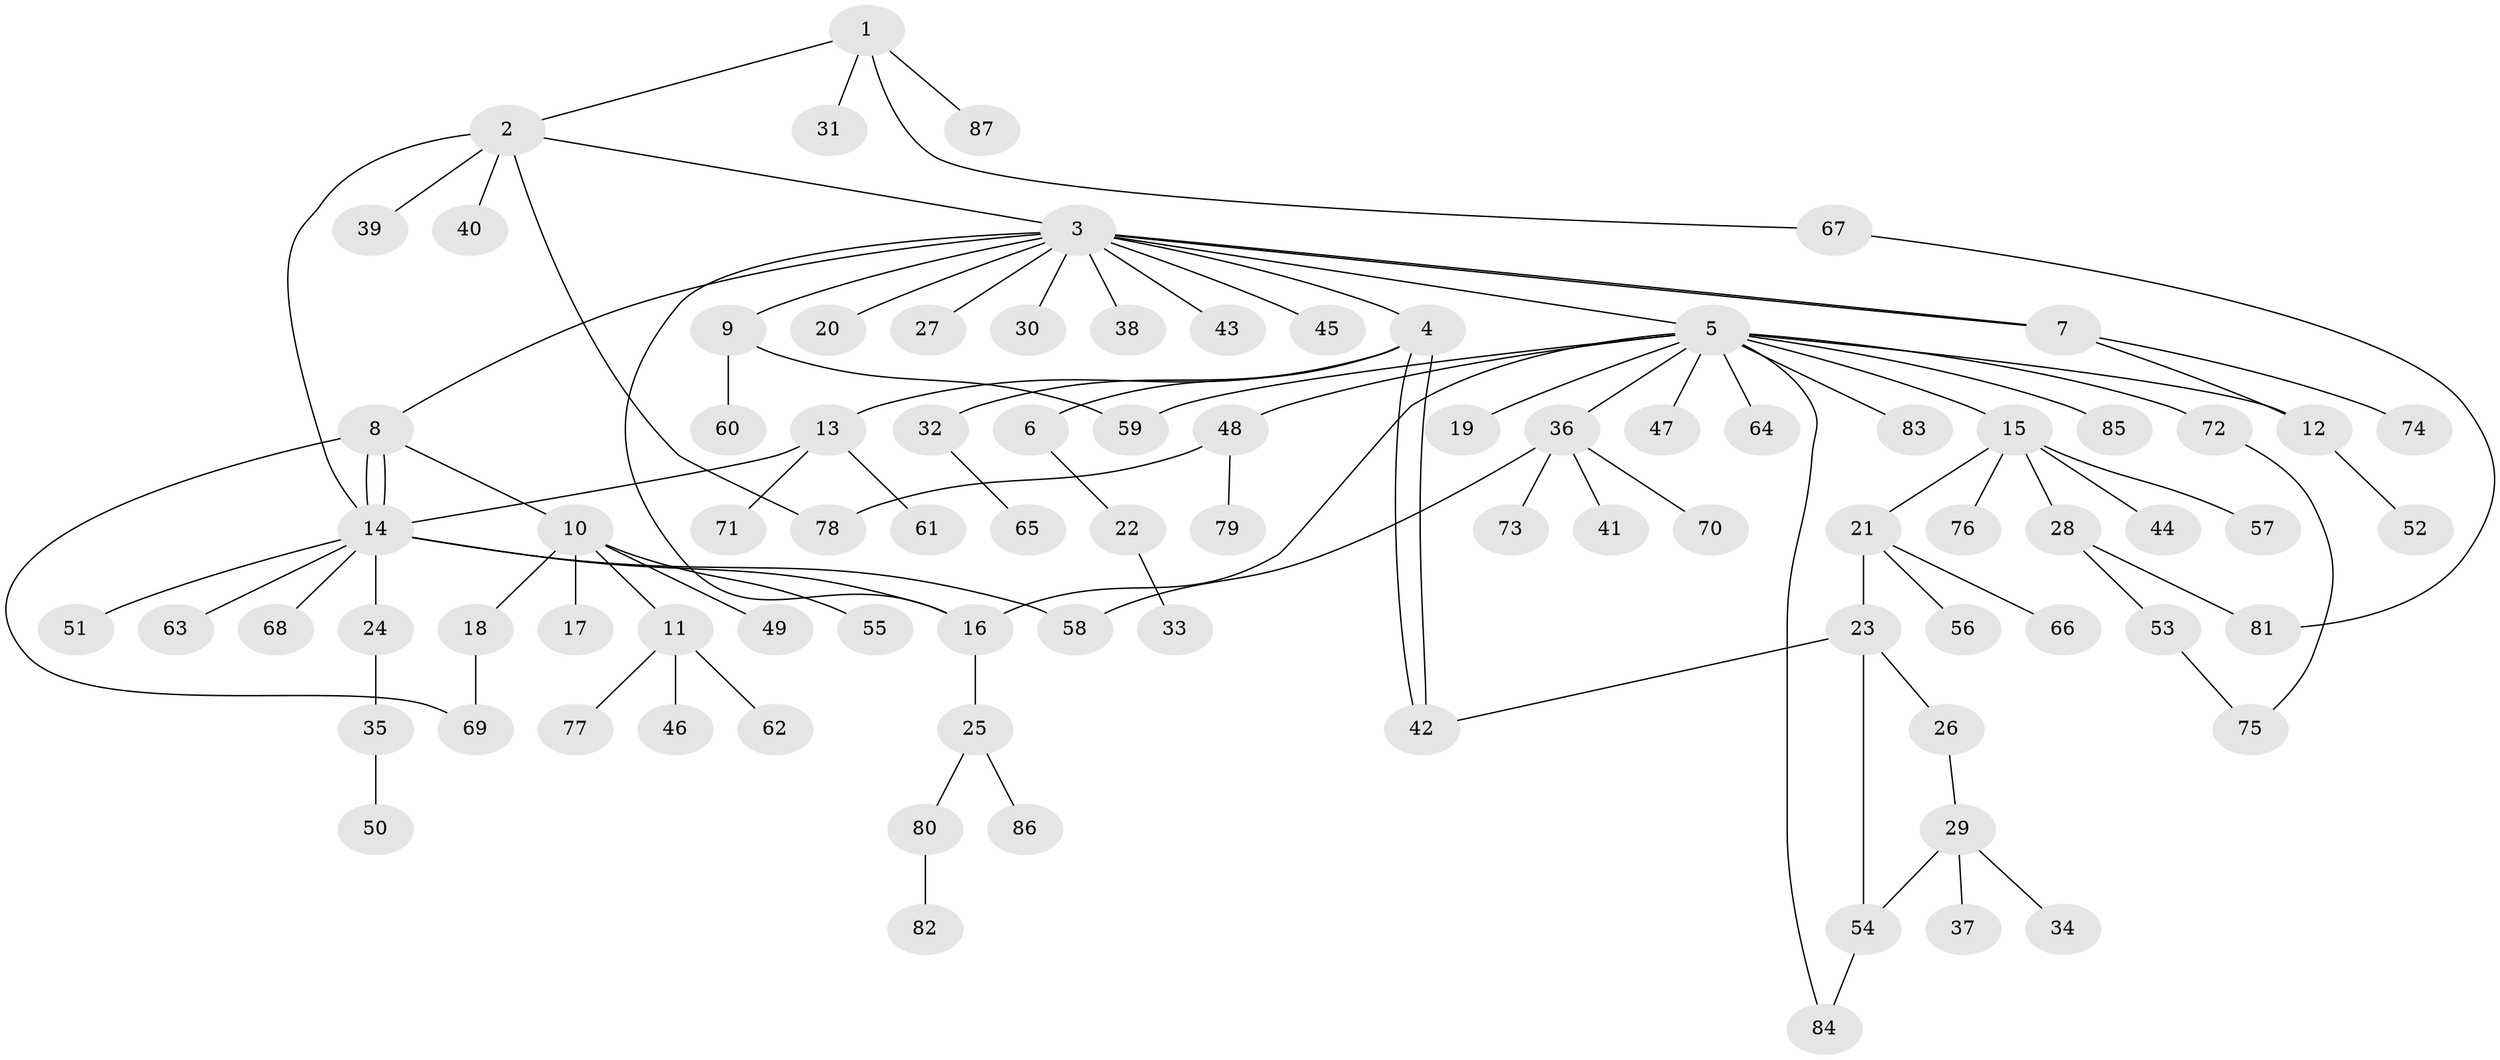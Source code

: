 // Generated by graph-tools (version 1.1) at 2025/49/03/09/25 03:49:48]
// undirected, 87 vertices, 103 edges
graph export_dot {
graph [start="1"]
  node [color=gray90,style=filled];
  1;
  2;
  3;
  4;
  5;
  6;
  7;
  8;
  9;
  10;
  11;
  12;
  13;
  14;
  15;
  16;
  17;
  18;
  19;
  20;
  21;
  22;
  23;
  24;
  25;
  26;
  27;
  28;
  29;
  30;
  31;
  32;
  33;
  34;
  35;
  36;
  37;
  38;
  39;
  40;
  41;
  42;
  43;
  44;
  45;
  46;
  47;
  48;
  49;
  50;
  51;
  52;
  53;
  54;
  55;
  56;
  57;
  58;
  59;
  60;
  61;
  62;
  63;
  64;
  65;
  66;
  67;
  68;
  69;
  70;
  71;
  72;
  73;
  74;
  75;
  76;
  77;
  78;
  79;
  80;
  81;
  82;
  83;
  84;
  85;
  86;
  87;
  1 -- 2;
  1 -- 31;
  1 -- 67;
  1 -- 87;
  2 -- 3;
  2 -- 14;
  2 -- 39;
  2 -- 40;
  2 -- 78;
  3 -- 4;
  3 -- 5;
  3 -- 7;
  3 -- 7;
  3 -- 8;
  3 -- 9;
  3 -- 16;
  3 -- 20;
  3 -- 27;
  3 -- 30;
  3 -- 38;
  3 -- 43;
  3 -- 45;
  4 -- 6;
  4 -- 13;
  4 -- 32;
  4 -- 42;
  4 -- 42;
  5 -- 12;
  5 -- 15;
  5 -- 16;
  5 -- 19;
  5 -- 36;
  5 -- 47;
  5 -- 48;
  5 -- 59;
  5 -- 64;
  5 -- 72;
  5 -- 83;
  5 -- 84;
  5 -- 85;
  6 -- 22;
  7 -- 12;
  7 -- 74;
  8 -- 10;
  8 -- 14;
  8 -- 14;
  8 -- 69;
  9 -- 59;
  9 -- 60;
  10 -- 11;
  10 -- 17;
  10 -- 18;
  10 -- 49;
  10 -- 55;
  11 -- 46;
  11 -- 62;
  11 -- 77;
  12 -- 52;
  13 -- 14;
  13 -- 61;
  13 -- 71;
  14 -- 16;
  14 -- 24;
  14 -- 51;
  14 -- 58;
  14 -- 63;
  14 -- 68;
  15 -- 21;
  15 -- 28;
  15 -- 44;
  15 -- 57;
  15 -- 76;
  16 -- 25;
  18 -- 69;
  21 -- 23;
  21 -- 56;
  21 -- 66;
  22 -- 33;
  23 -- 26;
  23 -- 42;
  23 -- 54;
  24 -- 35;
  25 -- 80;
  25 -- 86;
  26 -- 29;
  28 -- 53;
  28 -- 81;
  29 -- 34;
  29 -- 37;
  29 -- 54;
  32 -- 65;
  35 -- 50;
  36 -- 41;
  36 -- 58;
  36 -- 70;
  36 -- 73;
  48 -- 78;
  48 -- 79;
  53 -- 75;
  54 -- 84;
  67 -- 81;
  72 -- 75;
  80 -- 82;
}
